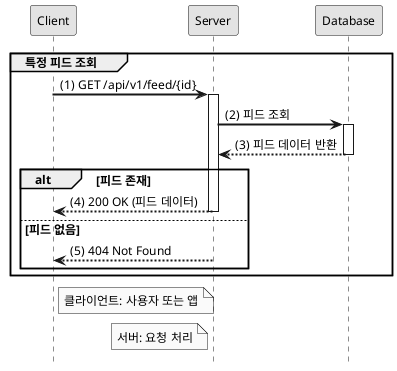 @startuml

hide footbox
autoactivate on

' 스타일 설정
skinparam monochrome true
skinparam shadowing false
skinparam defaultFontSize 12
skinparam defaultFontName Arial
skinparam sequenceArrowThickness 2

participant "Client" as C
participant "Server" as S
participant "Database" as DB

group 특정 피드 조회
    autonumber 1 "(0)"
    C -> S: GET /api/v1/feed/{id}
    S -> DB: 피드 조회
    DB --> S: 피드 데이터 반환
    alt 피드 존재
        S --> C: 200 OK (피드 데이터)
    else 피드 없음
        S --> C: 404 Not Found
    end
end

note right of C: 클라이언트: 사용자 또는 앱
note left of S: 서버: 요청 처리

@enduml